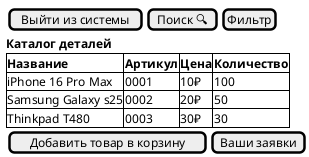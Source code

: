 @startsalt Список товаров
{
    {
        [Выйти из системы] | [Поиск 🔍] | [Фильтр]
    }
    <b>Каталог деталей
    {#
        <b>Название        | <b>Артикул | <b>Цена | <b>Количество
        iPhone 16 Pro Max  | 0001       | 10₽     | 100
        Samsung Galaxy s25 | 0002       | 20₽     | 50
        Thinkpad T480      | 0003       | 30₽     | 30
    }
    {
        [Добавить товар в корзину] | [Ваши заявки]
    }

}
@endsalt

https://www.plantuml.com/plantuml/png/PP9FIiDG4CRtESM05qXRAov4kdCb5EnEkeYqs69DfQbGiOMOBXHQKKfN1Ic2k8xHaDV4n2jyxmgUm2CupPzOy2rcthpvVZE1BnMZh_NwXjRf4vxn1I5l4C4dQN5oO4jpdPLhXVXmJCynPdA25Qi4GS0ZnXZbsiMddDHfo98bedYUJp_B-NtozWA1G4wb9SrwF6qKnxsJVInWCsyZOEoTy04tBLsialLRSShqJx3XmU4OGi3DMiEu-IXDfWLyEKQGlht2HGWxhHQ84438MxZnXpk8yl7jQgkhDwcmGzLUbmwr0J6agceXtr5GlwqmlwivUQIT6vVwAHre7MrmHKQnd935d2nkaEK_iDPgwsSNMeDgsxjgfcMmb8Eb3R2KWAD_jimHuGqs70XfoUc6ZmI7u2EI9Zm8X7ASE3BZvXq4mUFB0npu49aroaYfDFN6-lVu1G00
